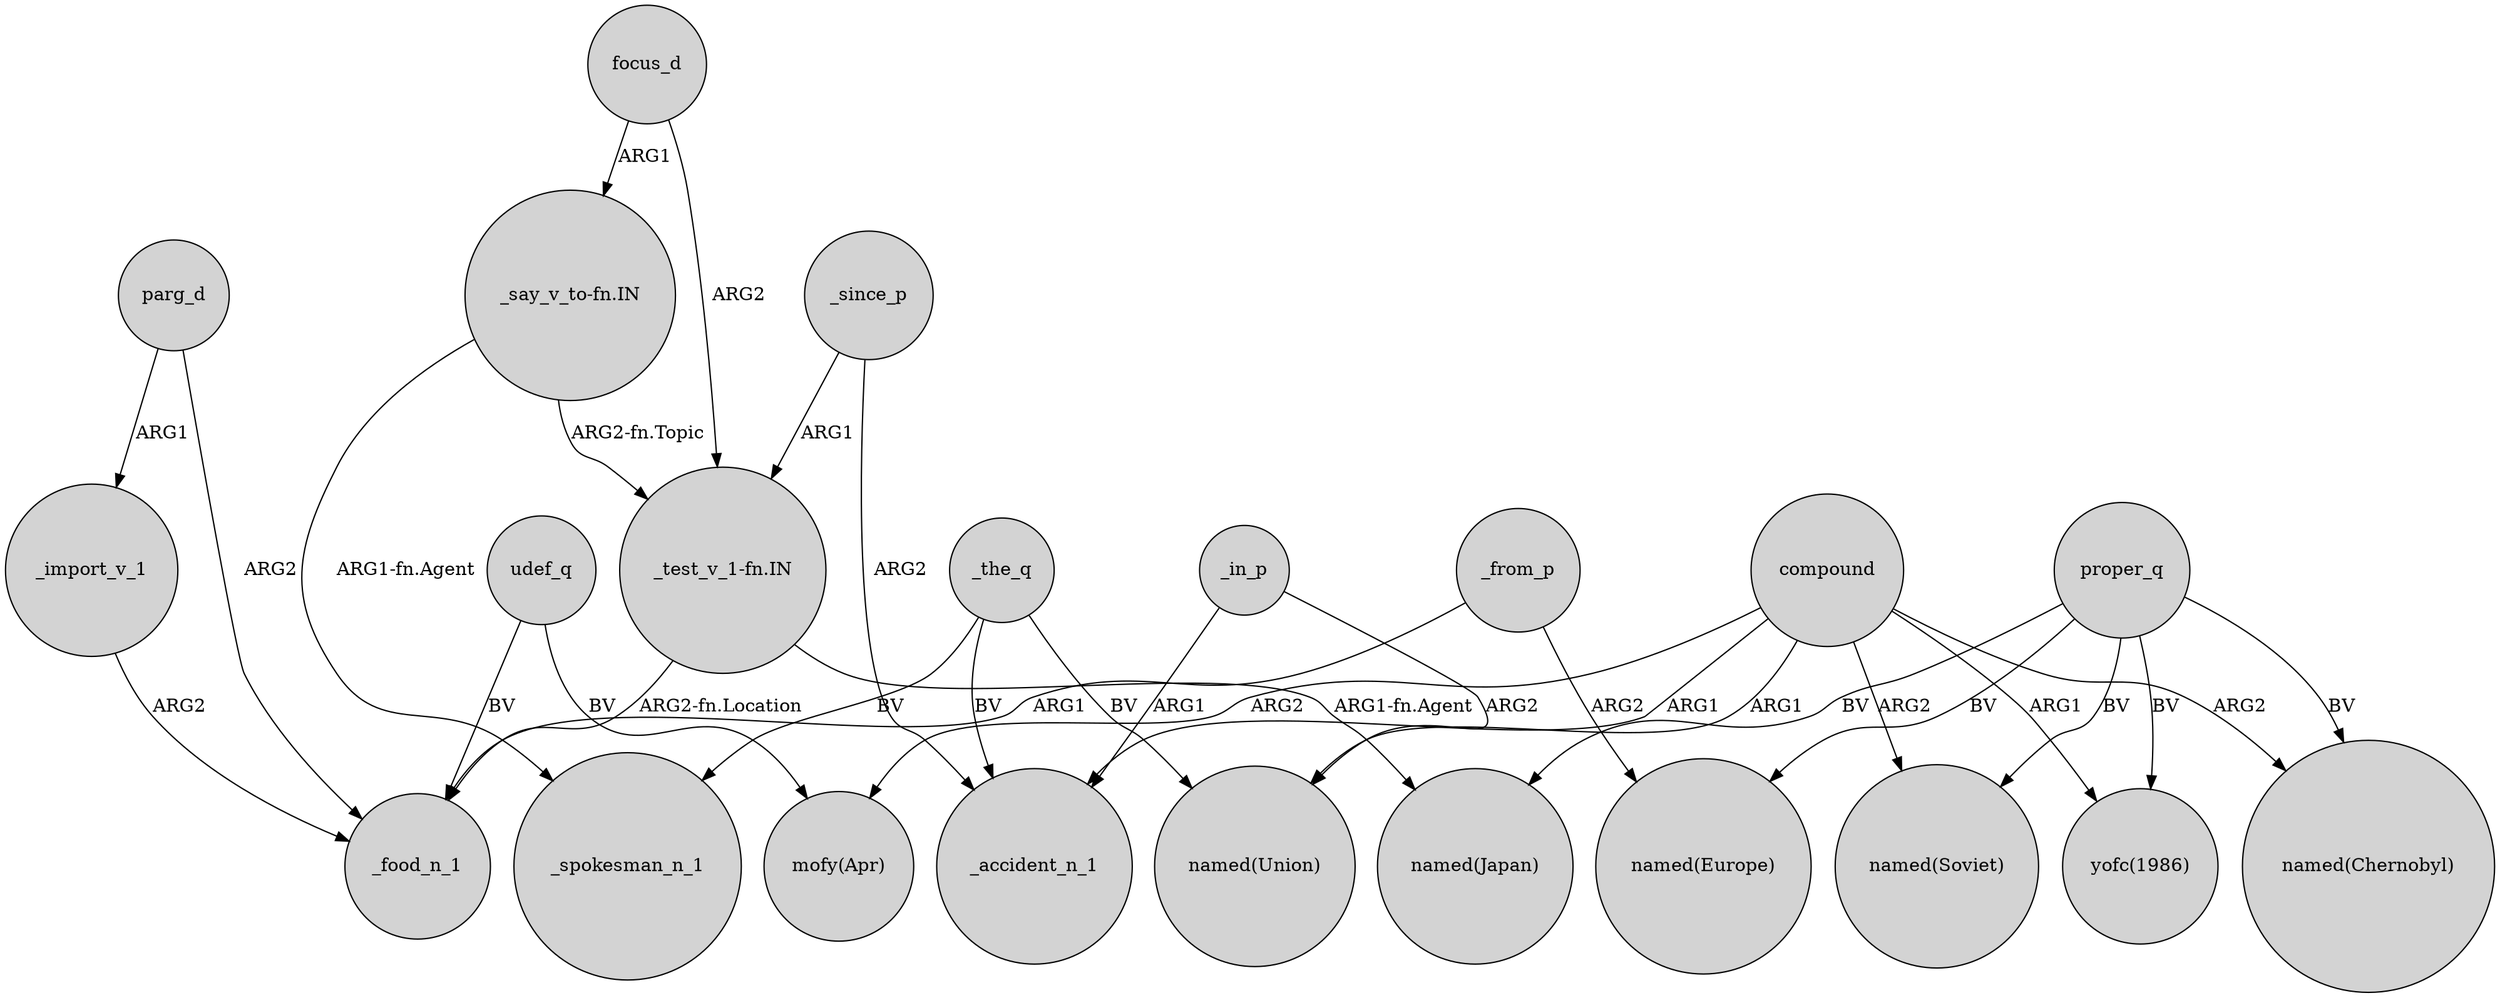 digraph {
	node [shape=circle style=filled]
	parg_d -> _import_v_1 [label=ARG1]
	udef_q -> "mofy(Apr)" [label=BV]
	_in_p -> _accident_n_1 [label=ARG1]
	_the_q -> _accident_n_1 [label=BV]
	focus_d -> "_test_v_1-fn.IN" [label=ARG2]
	_from_p -> "named(Europe)" [label=ARG2]
	_import_v_1 -> _food_n_1 [label=ARG2]
	proper_q -> "named(Japan)" [label=BV]
	udef_q -> _food_n_1 [label=BV]
	proper_q -> "named(Soviet)" [label=BV]
	_the_q -> "named(Union)" [label=BV]
	"_say_v_to-fn.IN" -> _spokesman_n_1 [label="ARG1-fn.Agent"]
	_in_p -> "named(Union)" [label=ARG2]
	proper_q -> "named(Chernobyl)" [label=BV]
	parg_d -> _food_n_1 [label=ARG2]
	compound -> "named(Union)" [label=ARG1]
	proper_q -> "named(Europe)" [label=BV]
	"_say_v_to-fn.IN" -> "_test_v_1-fn.IN" [label="ARG2-fn.Topic"]
	"_test_v_1-fn.IN" -> _food_n_1 [label="ARG2-fn.Location"]
	compound -> "mofy(Apr)" [label=ARG2]
	compound -> "named(Soviet)" [label=ARG2]
	proper_q -> "yofc(1986)" [label=BV]
	"_test_v_1-fn.IN" -> "named(Japan)" [label="ARG1-fn.Agent"]
	_since_p -> _accident_n_1 [label=ARG2]
	_since_p -> "_test_v_1-fn.IN" [label=ARG1]
	compound -> "yofc(1986)" [label=ARG1]
	_the_q -> _spokesman_n_1 [label=BV]
	compound -> "named(Chernobyl)" [label=ARG2]
	compound -> _accident_n_1 [label=ARG1]
	_from_p -> _food_n_1 [label=ARG1]
	focus_d -> "_say_v_to-fn.IN" [label=ARG1]
}
